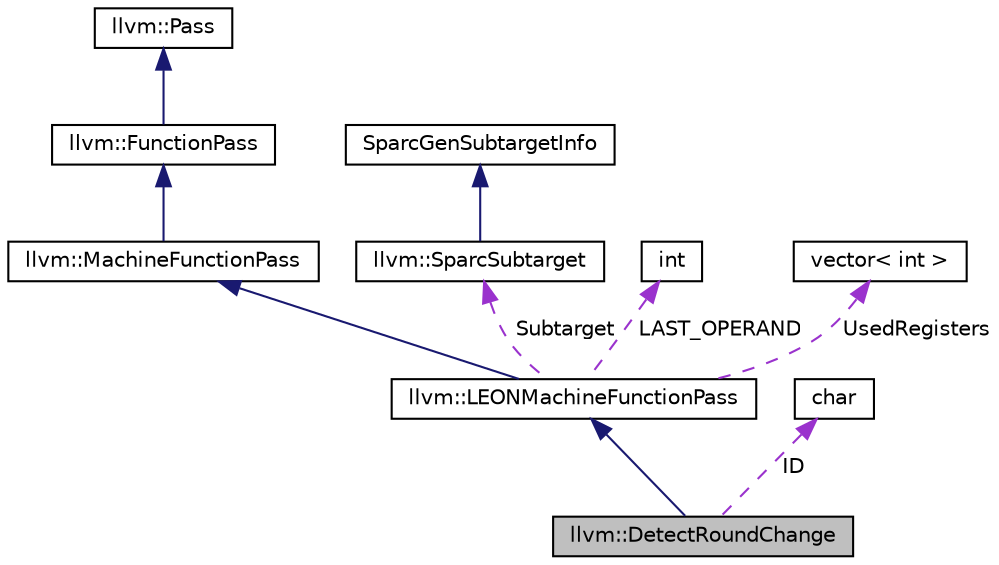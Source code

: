 digraph "llvm::DetectRoundChange"
{
 // LATEX_PDF_SIZE
  bgcolor="transparent";
  edge [fontname="Helvetica",fontsize="10",labelfontname="Helvetica",labelfontsize="10"];
  node [fontname="Helvetica",fontsize="10",shape="box"];
  Node1 [label="llvm::DetectRoundChange",height=0.2,width=0.4,color="black", fillcolor="grey75", style="filled", fontcolor="black",tooltip=" "];
  Node2 -> Node1 [dir="back",color="midnightblue",fontsize="10",style="solid",fontname="Helvetica"];
  Node2 [label="llvm::LEONMachineFunctionPass",height=0.2,width=0.4,color="black",URL="$classllvm_1_1LEONMachineFunctionPass.html",tooltip=" "];
  Node3 -> Node2 [dir="back",color="midnightblue",fontsize="10",style="solid",fontname="Helvetica"];
  Node3 [label="llvm::MachineFunctionPass",height=0.2,width=0.4,color="black",URL="$classllvm_1_1MachineFunctionPass.html",tooltip="MachineFunctionPass - This class adapts the FunctionPass interface to allow convenient creation of pa..."];
  Node4 -> Node3 [dir="back",color="midnightblue",fontsize="10",style="solid",fontname="Helvetica"];
  Node4 [label="llvm::FunctionPass",height=0.2,width=0.4,color="black",URL="$classllvm_1_1FunctionPass.html",tooltip="FunctionPass class - This class is used to implement most global optimizations."];
  Node5 -> Node4 [dir="back",color="midnightblue",fontsize="10",style="solid",fontname="Helvetica"];
  Node5 [label="llvm::Pass",height=0.2,width=0.4,color="black",URL="$classllvm_1_1Pass.html",tooltip="Pass interface - Implemented by all 'passes'."];
  Node6 -> Node2 [dir="back",color="darkorchid3",fontsize="10",style="dashed",label=" Subtarget" ,fontname="Helvetica"];
  Node6 [label="llvm::SparcSubtarget",height=0.2,width=0.4,color="black",URL="$classllvm_1_1SparcSubtarget.html",tooltip=" "];
  Node7 -> Node6 [dir="back",color="midnightblue",fontsize="10",style="solid",fontname="Helvetica"];
  Node7 [label="SparcGenSubtargetInfo",height=0.2,width=0.4,color="black",URL="$classSparcGenSubtargetInfo.html",tooltip=" "];
  Node8 -> Node2 [dir="back",color="darkorchid3",fontsize="10",style="dashed",label=" LAST_OPERAND" ,fontname="Helvetica"];
  Node8 [label="int",height=0.2,width=0.4,color="black",tooltip=" "];
  Node9 -> Node2 [dir="back",color="darkorchid3",fontsize="10",style="dashed",label=" UsedRegisters" ,fontname="Helvetica"];
  Node9 [label="vector\< int \>",height=0.2,width=0.4,color="black",tooltip=" "];
  Node10 -> Node1 [dir="back",color="darkorchid3",fontsize="10",style="dashed",label=" ID" ,fontname="Helvetica"];
  Node10 [label="char",height=0.2,width=0.4,color="black",URL="$classchar.html",tooltip=" "];
}
